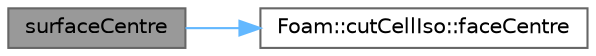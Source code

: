 digraph "surfaceCentre"
{
 // LATEX_PDF_SIZE
  bgcolor="transparent";
  edge [fontname=Helvetica,fontsize=10,labelfontname=Helvetica,labelfontsize=10];
  node [fontname=Helvetica,fontsize=10,shape=box,height=0.2,width=0.4];
  rankdir="LR";
  Node1 [id="Node000001",label="surfaceCentre",height=0.2,width=0.4,color="gray40", fillcolor="grey60", style="filled", fontcolor="black",tooltip=" "];
  Node1 -> Node2 [id="edge1_Node000001_Node000002",color="steelblue1",style="solid",tooltip=" "];
  Node2 [id="Node000002",label="Foam::cutCellIso::faceCentre",height=0.2,width=0.4,color="grey40", fillcolor="white", style="filled",URL="$classFoam_1_1cutCellIso.html#a163c9c1bb3d7052593884ef93af8735e",tooltip=" "];
}
